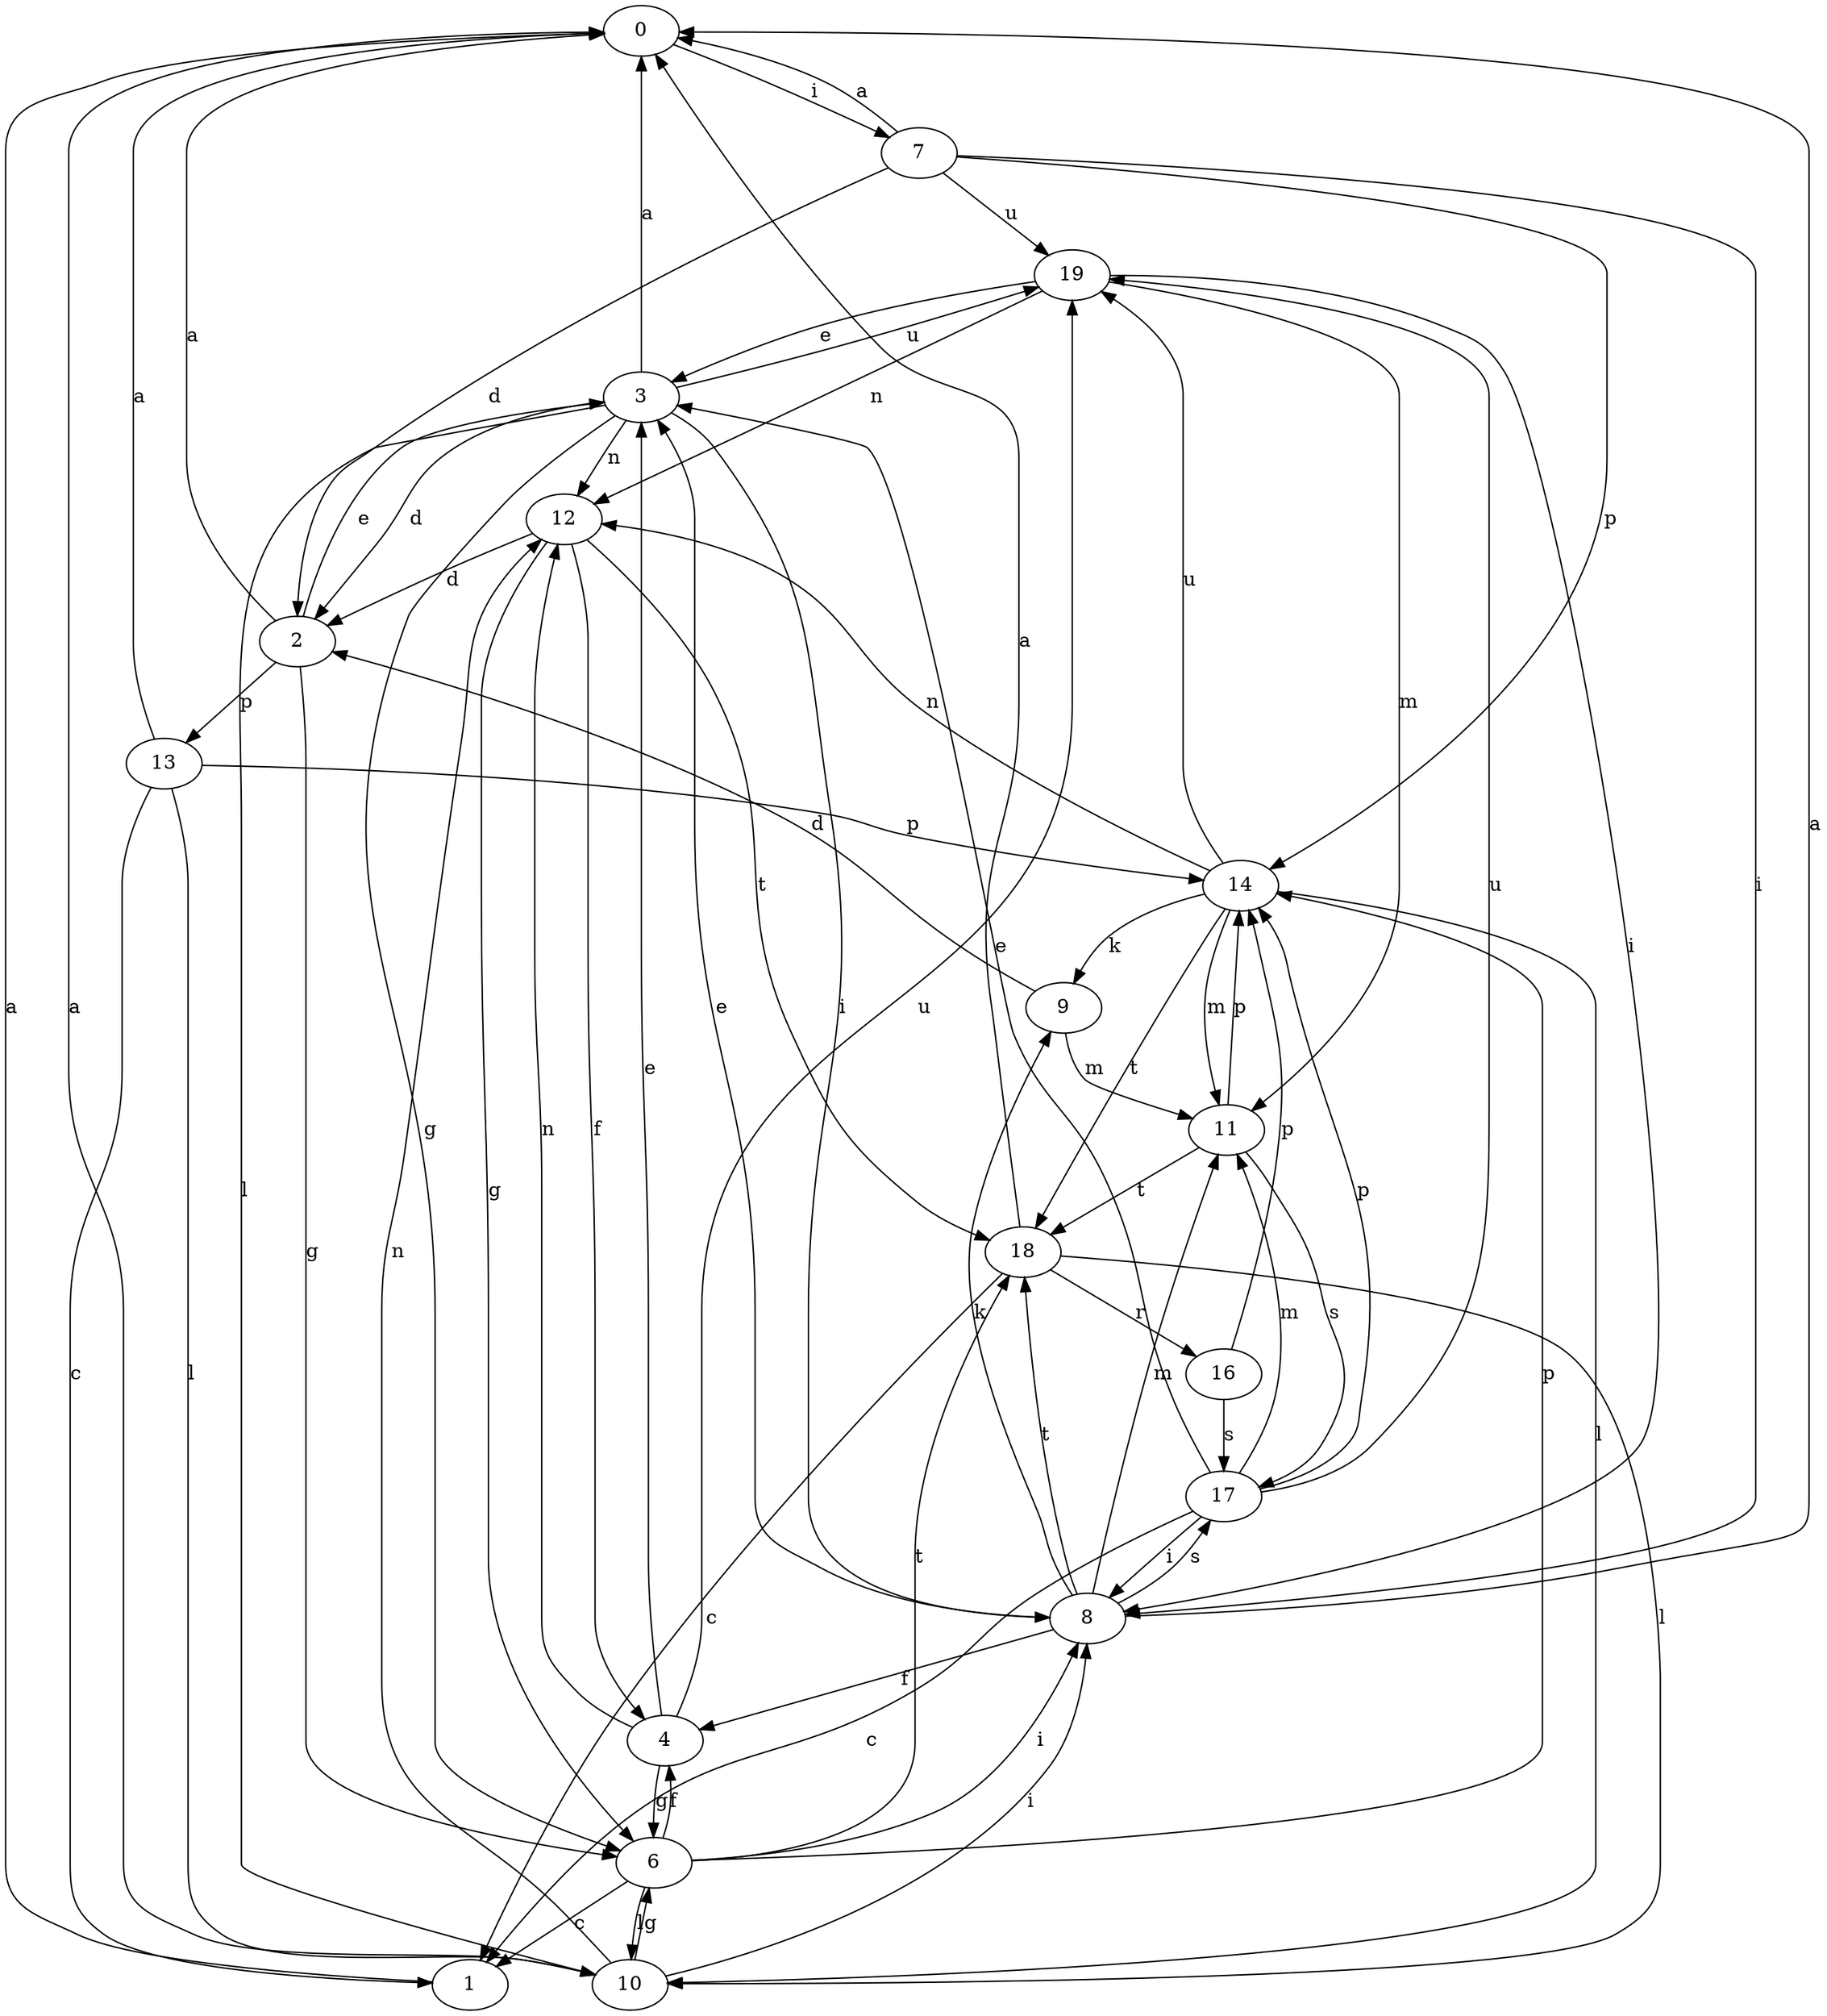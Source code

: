 strict digraph  {
0;
1;
2;
3;
4;
6;
7;
8;
9;
10;
11;
12;
13;
14;
16;
17;
18;
19;
0 -> 7  [label=i];
1 -> 0  [label=a];
2 -> 0  [label=a];
2 -> 3  [label=e];
2 -> 6  [label=g];
2 -> 13  [label=p];
3 -> 0  [label=a];
3 -> 2  [label=d];
3 -> 6  [label=g];
3 -> 8  [label=i];
3 -> 10  [label=l];
3 -> 12  [label=n];
3 -> 19  [label=u];
4 -> 3  [label=e];
4 -> 6  [label=g];
4 -> 12  [label=n];
4 -> 19  [label=u];
6 -> 1  [label=c];
6 -> 4  [label=f];
6 -> 8  [label=i];
6 -> 10  [label=l];
6 -> 14  [label=p];
6 -> 18  [label=t];
7 -> 0  [label=a];
7 -> 2  [label=d];
7 -> 8  [label=i];
7 -> 14  [label=p];
7 -> 19  [label=u];
8 -> 0  [label=a];
8 -> 3  [label=e];
8 -> 4  [label=f];
8 -> 9  [label=k];
8 -> 11  [label=m];
8 -> 17  [label=s];
8 -> 18  [label=t];
9 -> 2  [label=d];
9 -> 11  [label=m];
10 -> 0  [label=a];
10 -> 6  [label=g];
10 -> 8  [label=i];
10 -> 12  [label=n];
11 -> 14  [label=p];
11 -> 17  [label=s];
11 -> 18  [label=t];
12 -> 2  [label=d];
12 -> 4  [label=f];
12 -> 6  [label=g];
12 -> 18  [label=t];
13 -> 0  [label=a];
13 -> 1  [label=c];
13 -> 10  [label=l];
13 -> 14  [label=p];
14 -> 9  [label=k];
14 -> 10  [label=l];
14 -> 11  [label=m];
14 -> 12  [label=n];
14 -> 18  [label=t];
14 -> 19  [label=u];
16 -> 14  [label=p];
16 -> 17  [label=s];
17 -> 1  [label=c];
17 -> 3  [label=e];
17 -> 8  [label=i];
17 -> 11  [label=m];
17 -> 14  [label=p];
17 -> 19  [label=u];
18 -> 0  [label=a];
18 -> 1  [label=c];
18 -> 10  [label=l];
18 -> 16  [label=r];
19 -> 3  [label=e];
19 -> 8  [label=i];
19 -> 11  [label=m];
19 -> 12  [label=n];
}
